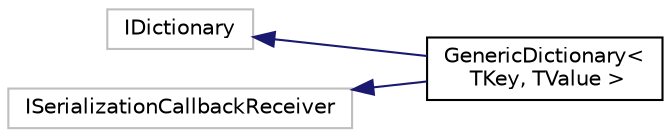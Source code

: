 digraph "Jerarquia Gràfica de la Classe"
{
 // INTERACTIVE_SVG=YES
 // LATEX_PDF_SIZE
  bgcolor="transparent";
  edge [fontname="Helvetica",fontsize="10",labelfontname="Helvetica",labelfontsize="10"];
  node [fontname="Helvetica",fontsize="10",shape=record];
  rankdir="LR";
  Node1 [label="IDictionary",height=0.2,width=0.4,color="grey75",tooltip=" "];
  Node1 -> Node0 [dir="back",color="midnightblue",fontsize="10",style="solid",fontname="Helvetica"];
  Node0 [label="GenericDictionary\<\l TKey, TValue \>",height=0.2,width=0.4,color="black",URL="$class_generic_dictionary.html",tooltip="Generic Serializable Dictionary for Unity 2020.1."];
  Node6 [label="ISerializationCallbackReceiver",height=0.2,width=0.4,color="grey75",tooltip=" "];
  Node6 -> Node0 [dir="back",color="midnightblue",fontsize="10",style="solid",fontname="Helvetica"];
}
